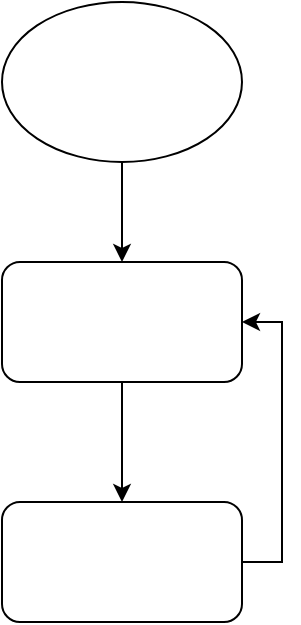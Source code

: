 <mxfile version="14.6.13" type="github">
  <diagram id="8P6N0LwRNLTBdgFiiUYV" name="Page-1">
    <mxGraphModel dx="1330" dy="855" grid="1" gridSize="10" guides="1" tooltips="1" connect="1" arrows="1" fold="1" page="1" pageScale="1" pageWidth="827" pageHeight="1169" math="0" shadow="0">
      <root>
        <mxCell id="0" />
        <mxCell id="1" parent="0" />
        <mxCell id="QqbPWeWihkms43EXl_Cp-4" style="edgeStyle=orthogonalEdgeStyle;rounded=0;orthogonalLoop=1;jettySize=auto;html=1;entryX=0.5;entryY=0;entryDx=0;entryDy=0;" edge="1" parent="1" source="QqbPWeWihkms43EXl_Cp-1" target="QqbPWeWihkms43EXl_Cp-2">
          <mxGeometry relative="1" as="geometry" />
        </mxCell>
        <mxCell id="QqbPWeWihkms43EXl_Cp-1" value="" style="ellipse;whiteSpace=wrap;html=1;" vertex="1" parent="1">
          <mxGeometry x="320" y="70" width="120" height="80" as="geometry" />
        </mxCell>
        <mxCell id="QqbPWeWihkms43EXl_Cp-5" style="edgeStyle=orthogonalEdgeStyle;rounded=0;orthogonalLoop=1;jettySize=auto;html=1;entryX=0.5;entryY=0;entryDx=0;entryDy=0;" edge="1" parent="1" source="QqbPWeWihkms43EXl_Cp-2" target="QqbPWeWihkms43EXl_Cp-3">
          <mxGeometry relative="1" as="geometry" />
        </mxCell>
        <mxCell id="QqbPWeWihkms43EXl_Cp-2" value="" style="rounded=1;whiteSpace=wrap;html=1;" vertex="1" parent="1">
          <mxGeometry x="320" y="200" width="120" height="60" as="geometry" />
        </mxCell>
        <mxCell id="QqbPWeWihkms43EXl_Cp-6" style="edgeStyle=orthogonalEdgeStyle;rounded=0;orthogonalLoop=1;jettySize=auto;html=1;entryX=1;entryY=0.5;entryDx=0;entryDy=0;" edge="1" parent="1" source="QqbPWeWihkms43EXl_Cp-3" target="QqbPWeWihkms43EXl_Cp-2">
          <mxGeometry relative="1" as="geometry">
            <Array as="points">
              <mxPoint x="460" y="350" />
              <mxPoint x="460" y="230" />
            </Array>
          </mxGeometry>
        </mxCell>
        <mxCell id="QqbPWeWihkms43EXl_Cp-3" value="" style="rounded=1;whiteSpace=wrap;html=1;" vertex="1" parent="1">
          <mxGeometry x="320" y="320" width="120" height="60" as="geometry" />
        </mxCell>
      </root>
    </mxGraphModel>
  </diagram>
</mxfile>
